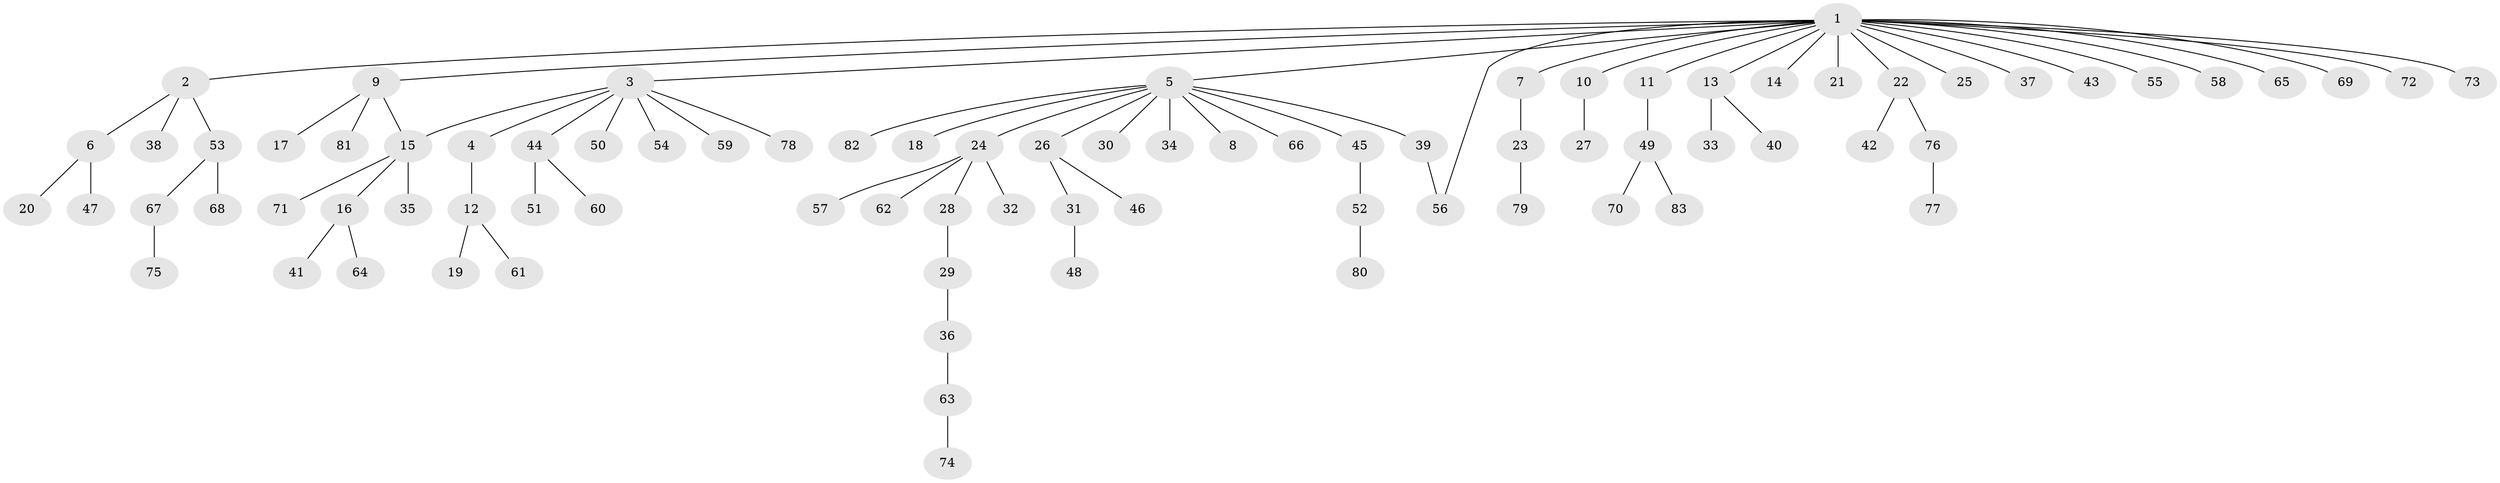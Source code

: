 // coarse degree distribution, {23: 0.015625, 3: 0.0625, 7: 0.015625, 12: 0.015625, 2: 0.1875, 1: 0.671875, 4: 0.015625, 5: 0.015625}
// Generated by graph-tools (version 1.1) at 2025/41/03/06/25 10:41:47]
// undirected, 83 vertices, 84 edges
graph export_dot {
graph [start="1"]
  node [color=gray90,style=filled];
  1;
  2;
  3;
  4;
  5;
  6;
  7;
  8;
  9;
  10;
  11;
  12;
  13;
  14;
  15;
  16;
  17;
  18;
  19;
  20;
  21;
  22;
  23;
  24;
  25;
  26;
  27;
  28;
  29;
  30;
  31;
  32;
  33;
  34;
  35;
  36;
  37;
  38;
  39;
  40;
  41;
  42;
  43;
  44;
  45;
  46;
  47;
  48;
  49;
  50;
  51;
  52;
  53;
  54;
  55;
  56;
  57;
  58;
  59;
  60;
  61;
  62;
  63;
  64;
  65;
  66;
  67;
  68;
  69;
  70;
  71;
  72;
  73;
  74;
  75;
  76;
  77;
  78;
  79;
  80;
  81;
  82;
  83;
  1 -- 2;
  1 -- 3;
  1 -- 5;
  1 -- 7;
  1 -- 9;
  1 -- 10;
  1 -- 11;
  1 -- 13;
  1 -- 14;
  1 -- 21;
  1 -- 22;
  1 -- 25;
  1 -- 37;
  1 -- 43;
  1 -- 55;
  1 -- 56;
  1 -- 58;
  1 -- 65;
  1 -- 69;
  1 -- 72;
  1 -- 73;
  2 -- 6;
  2 -- 38;
  2 -- 53;
  3 -- 4;
  3 -- 15;
  3 -- 44;
  3 -- 50;
  3 -- 54;
  3 -- 59;
  3 -- 78;
  4 -- 12;
  5 -- 8;
  5 -- 18;
  5 -- 24;
  5 -- 26;
  5 -- 30;
  5 -- 34;
  5 -- 39;
  5 -- 45;
  5 -- 66;
  5 -- 82;
  6 -- 20;
  6 -- 47;
  7 -- 23;
  9 -- 15;
  9 -- 17;
  9 -- 81;
  10 -- 27;
  11 -- 49;
  12 -- 19;
  12 -- 61;
  13 -- 33;
  13 -- 40;
  15 -- 16;
  15 -- 35;
  15 -- 71;
  16 -- 41;
  16 -- 64;
  22 -- 42;
  22 -- 76;
  23 -- 79;
  24 -- 28;
  24 -- 32;
  24 -- 57;
  24 -- 62;
  26 -- 31;
  26 -- 46;
  28 -- 29;
  29 -- 36;
  31 -- 48;
  36 -- 63;
  39 -- 56;
  44 -- 51;
  44 -- 60;
  45 -- 52;
  49 -- 70;
  49 -- 83;
  52 -- 80;
  53 -- 67;
  53 -- 68;
  63 -- 74;
  67 -- 75;
  76 -- 77;
}
